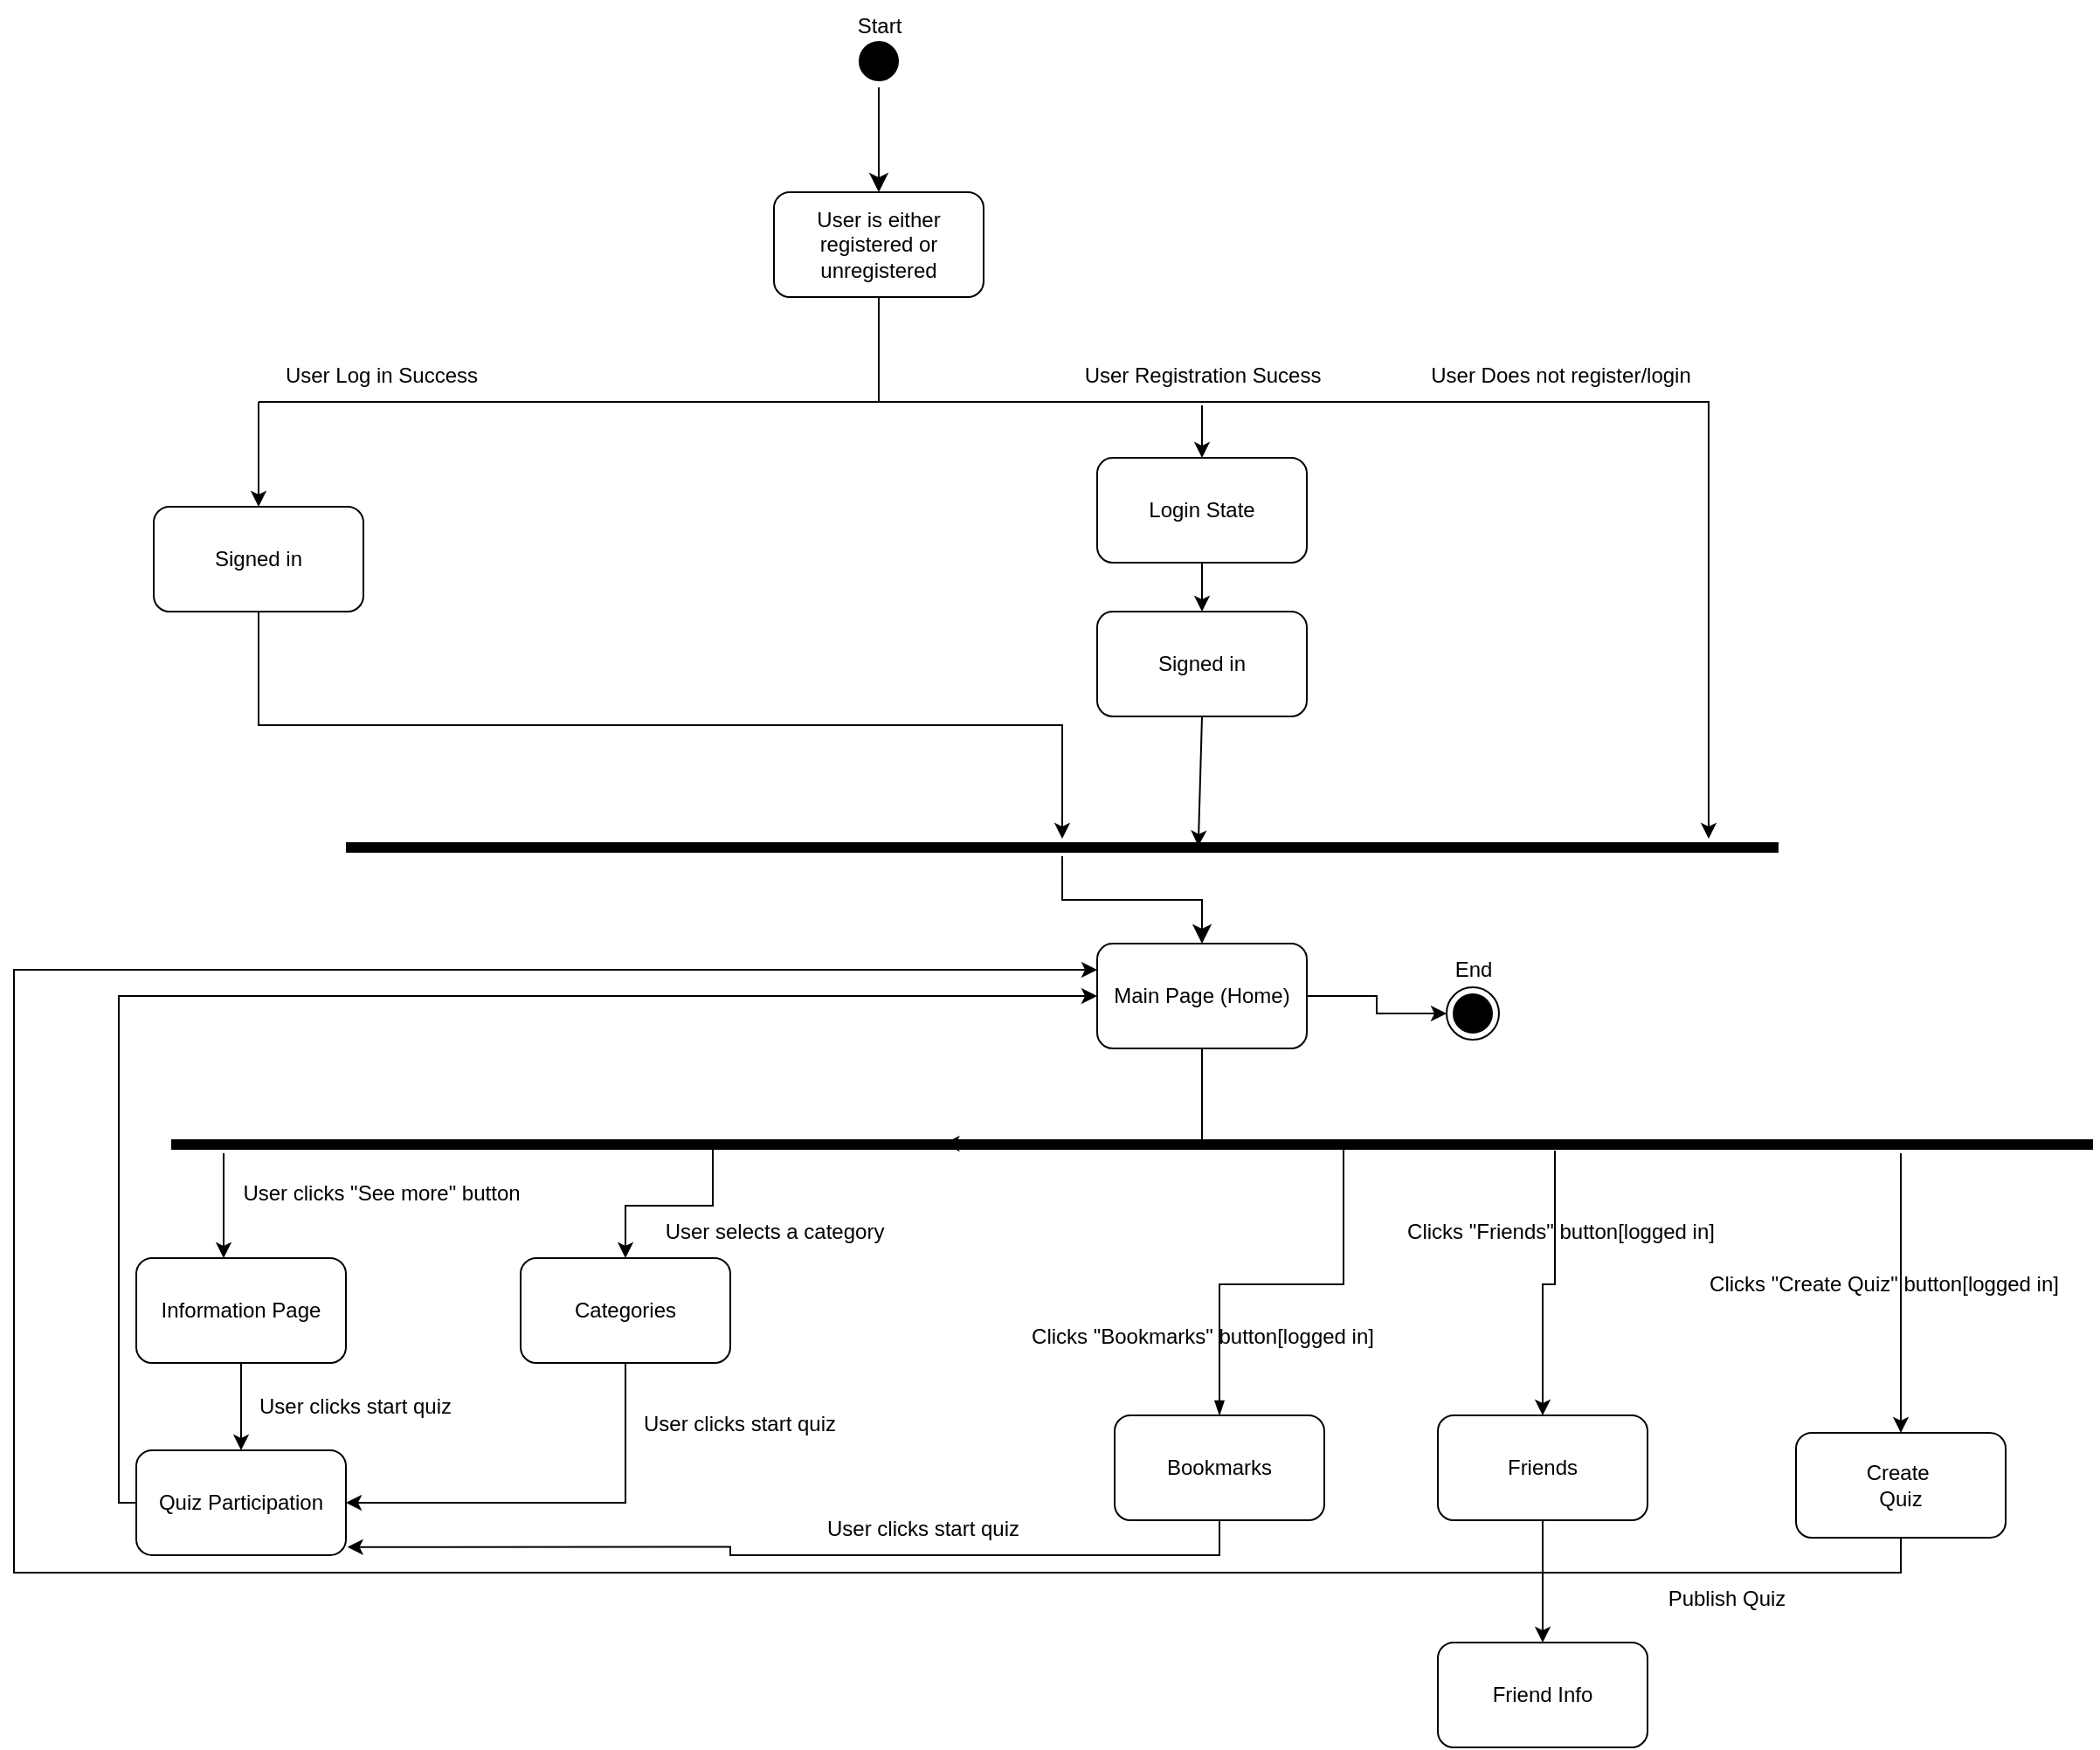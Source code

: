 <mxfile version="21.2.1" type="github">
  <diagram name="Page-1" id="9Lfv9pEum5qfzDpED2gu">
    <mxGraphModel dx="2173" dy="793" grid="1" gridSize="10" guides="1" tooltips="1" connect="1" arrows="1" fold="1" page="1" pageScale="1" pageWidth="850" pageHeight="1100" math="0" shadow="0">
      <root>
        <mxCell id="0" />
        <mxCell id="1" parent="0" />
        <mxCell id="faDCZ2szutkNi9MoBmBI-1" value="" style="ellipse;html=1;shape=startState;fillColor=#000000;strokeColor=#000000;" parent="1" vertex="1">
          <mxGeometry x="410" y="30" width="30" height="30" as="geometry" />
        </mxCell>
        <mxCell id="faDCZ2szutkNi9MoBmBI-2" value="" style="edgeStyle=orthogonalEdgeStyle;html=1;verticalAlign=bottom;endArrow=classic;endSize=8;strokeColor=#000000;rounded=0;endFill=1;" parent="1" source="faDCZ2szutkNi9MoBmBI-1" edge="1">
          <mxGeometry relative="1" as="geometry">
            <mxPoint x="425" y="120" as="targetPoint" />
          </mxGeometry>
        </mxCell>
        <mxCell id="faDCZ2szutkNi9MoBmBI-3" value="User is either registered or &lt;br&gt;unregistered" style="rounded=1;whiteSpace=wrap;html=1;" parent="1" vertex="1">
          <mxGeometry x="365" y="120" width="120" height="60" as="geometry" />
        </mxCell>
        <mxCell id="faDCZ2szutkNi9MoBmBI-4" value="" style="endArrow=none;html=1;rounded=0;entryX=0.5;entryY=1;entryDx=0;entryDy=0;" parent="1" target="faDCZ2szutkNi9MoBmBI-3" edge="1">
          <mxGeometry width="50" height="50" relative="1" as="geometry">
            <mxPoint x="425" y="240" as="sourcePoint" />
            <mxPoint x="430" y="280" as="targetPoint" />
          </mxGeometry>
        </mxCell>
        <mxCell id="faDCZ2szutkNi9MoBmBI-5" value="" style="endArrow=none;html=1;rounded=0;" parent="1" edge="1">
          <mxGeometry width="50" height="50" relative="1" as="geometry">
            <mxPoint x="510" y="240" as="sourcePoint" />
            <mxPoint x="70" y="240" as="targetPoint" />
            <Array as="points">
              <mxPoint x="300" y="240" />
            </Array>
          </mxGeometry>
        </mxCell>
        <mxCell id="faDCZ2szutkNi9MoBmBI-6" value="User Log&amp;nbsp;in Success" style="text;html=1;align=center;verticalAlign=middle;resizable=0;points=[];autosize=1;strokeColor=none;fillColor=none;" parent="1" vertex="1">
          <mxGeometry x="75" y="210" width="130" height="30" as="geometry" />
        </mxCell>
        <mxCell id="faDCZ2szutkNi9MoBmBI-7" value="User Registration Sucess" style="text;html=1;align=center;verticalAlign=middle;resizable=0;points=[];autosize=1;strokeColor=none;fillColor=none;" parent="1" vertex="1">
          <mxGeometry x="530" y="210" width="160" height="30" as="geometry" />
        </mxCell>
        <mxCell id="faDCZ2szutkNi9MoBmBI-11" value="" style="endArrow=classic;html=1;rounded=0;exitX=0.5;exitY=1;exitDx=0;exitDy=0;entryX=0.595;entryY=0.429;entryDx=0;entryDy=0;entryPerimeter=0;" parent="1" source="faDCZ2szutkNi9MoBmBI-12" target="MxwIq80tktja_db-DEHB-5" edge="1">
          <mxGeometry width="50" height="50" relative="1" as="geometry">
            <mxPoint x="160" y="442" as="sourcePoint" />
            <mxPoint x="508.0" y="482.288" as="targetPoint" />
          </mxGeometry>
        </mxCell>
        <mxCell id="faDCZ2szutkNi9MoBmBI-13" value="" style="endArrow=classic;html=1;rounded=0;exitX=0.5;exitY=1;exitDx=0;exitDy=0;" parent="1" edge="1">
          <mxGeometry width="50" height="50" relative="1" as="geometry">
            <mxPoint x="70" y="240" as="sourcePoint" />
            <mxPoint x="70" y="300" as="targetPoint" />
          </mxGeometry>
        </mxCell>
        <mxCell id="faDCZ2szutkNi9MoBmBI-25" style="edgeStyle=orthogonalEdgeStyle;rounded=0;orthogonalLoop=1;jettySize=auto;html=1;" parent="1" source="faDCZ2szutkNi9MoBmBI-14" target="MxwIq80tktja_db-DEHB-5" edge="1">
          <mxGeometry relative="1" as="geometry">
            <mxPoint x="70.0" y="470" as="targetPoint" />
          </mxGeometry>
        </mxCell>
        <mxCell id="faDCZ2szutkNi9MoBmBI-14" value="Signed in" style="rounded=1;whiteSpace=wrap;html=1;" parent="1" vertex="1">
          <mxGeometry x="10" y="300" width="120" height="60" as="geometry" />
        </mxCell>
        <mxCell id="faDCZ2szutkNi9MoBmBI-19" value="" style="endArrow=classic;html=1;rounded=0;entryX=0.5;entryY=0;entryDx=0;entryDy=0;" parent="1" target="faDCZ2szutkNi9MoBmBI-10" edge="1">
          <mxGeometry width="50" height="50" relative="1" as="geometry">
            <mxPoint x="610" y="242" as="sourcePoint" />
            <mxPoint x="610" y="270" as="targetPoint" />
          </mxGeometry>
        </mxCell>
        <mxCell id="faDCZ2szutkNi9MoBmBI-10" value="Login State" style="rounded=1;whiteSpace=wrap;html=1;" parent="1" vertex="1">
          <mxGeometry x="550" y="272" width="120" height="60" as="geometry" />
        </mxCell>
        <mxCell id="faDCZ2szutkNi9MoBmBI-20" value="" style="endArrow=classic;html=1;rounded=0;exitX=0.5;exitY=1;exitDx=0;exitDy=0;" parent="1" source="faDCZ2szutkNi9MoBmBI-10" target="faDCZ2szutkNi9MoBmBI-12" edge="1">
          <mxGeometry width="50" height="50" relative="1" as="geometry">
            <mxPoint x="510" y="332" as="sourcePoint" />
            <mxPoint x="510" y="442" as="targetPoint" />
          </mxGeometry>
        </mxCell>
        <mxCell id="faDCZ2szutkNi9MoBmBI-12" value="Signed in" style="rounded=1;whiteSpace=wrap;html=1;" parent="1" vertex="1">
          <mxGeometry x="550" y="360" width="120" height="60" as="geometry" />
        </mxCell>
        <mxCell id="MxwIq80tktja_db-DEHB-11" style="edgeStyle=orthogonalEdgeStyle;rounded=0;orthogonalLoop=1;jettySize=auto;html=1;exitX=0.5;exitY=1;exitDx=0;exitDy=0;entryX=0.402;entryY=0.45;entryDx=0;entryDy=0;entryPerimeter=0;" parent="1" source="faDCZ2szutkNi9MoBmBI-21" target="MxwIq80tktja_db-DEHB-9" edge="1">
          <mxGeometry relative="1" as="geometry">
            <mxPoint x="455" y="660" as="targetPoint" />
            <Array as="points">
              <mxPoint x="610" y="665" />
            </Array>
          </mxGeometry>
        </mxCell>
        <mxCell id="NxOrtXmVuYYOuNe3SBBX-9" style="edgeStyle=orthogonalEdgeStyle;rounded=0;orthogonalLoop=1;jettySize=auto;html=1;exitX=1;exitY=0.5;exitDx=0;exitDy=0;" parent="1" source="faDCZ2szutkNi9MoBmBI-21" target="NxOrtXmVuYYOuNe3SBBX-8" edge="1">
          <mxGeometry relative="1" as="geometry" />
        </mxCell>
        <mxCell id="faDCZ2szutkNi9MoBmBI-21" value="Main Page (Home)" style="rounded=1;whiteSpace=wrap;html=1;" parent="1" vertex="1">
          <mxGeometry x="550" y="550" width="120" height="60" as="geometry" />
        </mxCell>
        <mxCell id="faDCZ2szutkNi9MoBmBI-23" value="" style="endArrow=classic;html=1;rounded=0;" parent="1" edge="1">
          <mxGeometry width="50" height="50" relative="1" as="geometry">
            <mxPoint x="510" y="240" as="sourcePoint" />
            <mxPoint x="900" y="490" as="targetPoint" />
            <Array as="points">
              <mxPoint x="690" y="240" />
              <mxPoint x="900" y="240" />
            </Array>
          </mxGeometry>
        </mxCell>
        <mxCell id="faDCZ2szutkNi9MoBmBI-24" value="User Does not register/login" style="text;html=1;align=center;verticalAlign=middle;resizable=0;points=[];autosize=1;strokeColor=none;fillColor=none;" parent="1" vertex="1">
          <mxGeometry x="730" y="210" width="170" height="30" as="geometry" />
        </mxCell>
        <mxCell id="MxwIq80tktja_db-DEHB-5" value="" style="shape=line;html=1;strokeWidth=6;strokeColor=#000000;" parent="1" vertex="1">
          <mxGeometry x="120" y="490" width="820" height="10" as="geometry" />
        </mxCell>
        <mxCell id="MxwIq80tktja_db-DEHB-6" value="" style="edgeStyle=orthogonalEdgeStyle;html=1;verticalAlign=bottom;endArrow=classic;endSize=8;strokeColor=#000000;rounded=0;entryX=0.5;entryY=0;entryDx=0;entryDy=0;endFill=1;" parent="1" source="MxwIq80tktja_db-DEHB-5" target="faDCZ2szutkNi9MoBmBI-21" edge="1">
          <mxGeometry relative="1" as="geometry">
            <mxPoint x="510" y="570" as="targetPoint" />
          </mxGeometry>
        </mxCell>
        <mxCell id="MxwIq80tktja_db-DEHB-15" style="edgeStyle=orthogonalEdgeStyle;rounded=0;orthogonalLoop=1;jettySize=auto;html=1;" parent="1" source="MxwIq80tktja_db-DEHB-9" edge="1">
          <mxGeometry relative="1" as="geometry">
            <mxPoint x="50" y="730.0" as="targetPoint" />
            <Array as="points">
              <mxPoint x="50" y="700" />
              <mxPoint x="50" y="700" />
            </Array>
          </mxGeometry>
        </mxCell>
        <mxCell id="MxwIq80tktja_db-DEHB-9" value="" style="shape=line;html=1;strokeWidth=6;strokeColor=#000000;" parent="1" vertex="1">
          <mxGeometry x="20" y="660" width="1100" height="10" as="geometry" />
        </mxCell>
        <mxCell id="MxwIq80tktja_db-DEHB-16" value="User clicks &quot;See more&quot; button" style="text;html=1;align=center;verticalAlign=middle;resizable=0;points=[];autosize=1;strokeColor=none;fillColor=none;" parent="1" vertex="1">
          <mxGeometry x="50" y="678" width="180" height="30" as="geometry" />
        </mxCell>
        <mxCell id="MxwIq80tktja_db-DEHB-18" style="edgeStyle=orthogonalEdgeStyle;rounded=0;orthogonalLoop=1;jettySize=auto;html=1;" parent="1" source="MxwIq80tktja_db-DEHB-17" edge="1">
          <mxGeometry relative="1" as="geometry">
            <mxPoint x="60" y="840.0" as="targetPoint" />
          </mxGeometry>
        </mxCell>
        <mxCell id="MxwIq80tktja_db-DEHB-17" value="Information Page" style="rounded=1;whiteSpace=wrap;html=1;" parent="1" vertex="1">
          <mxGeometry y="730" width="120" height="60" as="geometry" />
        </mxCell>
        <mxCell id="MxwIq80tktja_db-DEHB-22" style="edgeStyle=orthogonalEdgeStyle;rounded=0;orthogonalLoop=1;jettySize=auto;html=1;entryX=0;entryY=0.5;entryDx=0;entryDy=0;" parent="1" source="MxwIq80tktja_db-DEHB-19" target="faDCZ2szutkNi9MoBmBI-21" edge="1">
          <mxGeometry relative="1" as="geometry">
            <Array as="points">
              <mxPoint x="-10" y="870" />
              <mxPoint x="-10" y="580" />
            </Array>
          </mxGeometry>
        </mxCell>
        <mxCell id="MxwIq80tktja_db-DEHB-19" value="Quiz Participation" style="rounded=1;whiteSpace=wrap;html=1;" parent="1" vertex="1">
          <mxGeometry y="840" width="120" height="60" as="geometry" />
        </mxCell>
        <mxCell id="MxwIq80tktja_db-DEHB-20" value="User clicks start quiz" style="text;html=1;align=center;verticalAlign=middle;resizable=0;points=[];autosize=1;strokeColor=none;fillColor=none;" parent="1" vertex="1">
          <mxGeometry x="60" y="800" width="130" height="30" as="geometry" />
        </mxCell>
        <mxCell id="NxOrtXmVuYYOuNe3SBBX-3" style="edgeStyle=orthogonalEdgeStyle;rounded=0;orthogonalLoop=1;jettySize=auto;html=1;exitX=0.5;exitY=0;exitDx=0;exitDy=0;startArrow=classic;startFill=1;endArrow=none;endFill=0;" parent="1" source="NxOrtXmVuYYOuNe3SBBX-1" edge="1">
          <mxGeometry relative="1" as="geometry">
            <mxPoint x="450" y="665" as="targetPoint" />
            <Array as="points">
              <mxPoint x="280" y="700" />
              <mxPoint x="330" y="700" />
              <mxPoint x="330" y="667" />
            </Array>
          </mxGeometry>
        </mxCell>
        <mxCell id="NxOrtXmVuYYOuNe3SBBX-5" style="edgeStyle=orthogonalEdgeStyle;rounded=0;orthogonalLoop=1;jettySize=auto;html=1;exitX=0.5;exitY=1;exitDx=0;exitDy=0;entryX=1;entryY=0.5;entryDx=0;entryDy=0;" parent="1" source="NxOrtXmVuYYOuNe3SBBX-1" target="MxwIq80tktja_db-DEHB-19" edge="1">
          <mxGeometry relative="1" as="geometry" />
        </mxCell>
        <mxCell id="NxOrtXmVuYYOuNe3SBBX-1" value="Categories" style="rounded=1;whiteSpace=wrap;html=1;" parent="1" vertex="1">
          <mxGeometry x="220" y="730" width="120" height="60" as="geometry" />
        </mxCell>
        <mxCell id="NxOrtXmVuYYOuNe3SBBX-4" value="User selects a category" style="text;html=1;align=center;verticalAlign=middle;resizable=0;points=[];autosize=1;strokeColor=none;fillColor=none;" parent="1" vertex="1">
          <mxGeometry x="290" y="700" width="150" height="30" as="geometry" />
        </mxCell>
        <mxCell id="NxOrtXmVuYYOuNe3SBBX-6" value="User clicks start quiz" style="text;html=1;align=center;verticalAlign=middle;resizable=0;points=[];autosize=1;strokeColor=none;fillColor=none;" parent="1" vertex="1">
          <mxGeometry x="280" y="810" width="130" height="30" as="geometry" />
        </mxCell>
        <mxCell id="NxOrtXmVuYYOuNe3SBBX-8" value="" style="ellipse;html=1;shape=endState;fillColor=#000000;strokeColor=#000000;" parent="1" vertex="1">
          <mxGeometry x="750" y="575" width="30" height="30" as="geometry" />
        </mxCell>
        <mxCell id="NxOrtXmVuYYOuNe3SBBX-10" value="Start" style="text;html=1;align=center;verticalAlign=middle;resizable=0;points=[];autosize=1;strokeColor=none;fillColor=none;" parent="1" vertex="1">
          <mxGeometry x="400" y="10" width="50" height="30" as="geometry" />
        </mxCell>
        <mxCell id="NxOrtXmVuYYOuNe3SBBX-11" value="End" style="text;html=1;align=center;verticalAlign=middle;resizable=0;points=[];autosize=1;strokeColor=none;fillColor=none;" parent="1" vertex="1">
          <mxGeometry x="745" y="550" width="40" height="30" as="geometry" />
        </mxCell>
        <mxCell id="NxOrtXmVuYYOuNe3SBBX-13" style="edgeStyle=orthogonalEdgeStyle;rounded=0;orthogonalLoop=1;jettySize=auto;html=1;exitX=0.5;exitY=0;exitDx=0;exitDy=0;entryX=0.61;entryY=0.617;entryDx=0;entryDy=0;entryPerimeter=0;endArrow=none;endFill=0;startArrow=blockThin;startFill=1;" parent="1" source="NxOrtXmVuYYOuNe3SBBX-12" target="MxwIq80tktja_db-DEHB-9" edge="1">
          <mxGeometry relative="1" as="geometry" />
        </mxCell>
        <mxCell id="NxOrtXmVuYYOuNe3SBBX-15" style="edgeStyle=orthogonalEdgeStyle;rounded=0;orthogonalLoop=1;jettySize=auto;html=1;exitX=0.5;exitY=1;exitDx=0;exitDy=0;entryX=1.007;entryY=0.922;entryDx=0;entryDy=0;entryPerimeter=0;" parent="1" source="NxOrtXmVuYYOuNe3SBBX-12" target="MxwIq80tktja_db-DEHB-19" edge="1">
          <mxGeometry relative="1" as="geometry" />
        </mxCell>
        <mxCell id="NxOrtXmVuYYOuNe3SBBX-12" value="Bookmarks" style="rounded=1;whiteSpace=wrap;html=1;" parent="1" vertex="1">
          <mxGeometry x="560" y="820" width="120" height="60" as="geometry" />
        </mxCell>
        <mxCell id="NxOrtXmVuYYOuNe3SBBX-16" value="User clicks start quiz" style="text;html=1;align=center;verticalAlign=middle;resizable=0;points=[];autosize=1;strokeColor=none;fillColor=none;" parent="1" vertex="1">
          <mxGeometry x="385" y="870" width="130" height="30" as="geometry" />
        </mxCell>
        <mxCell id="NxOrtXmVuYYOuNe3SBBX-17" value="Clicks &quot;Bookmarks&quot; button[logged in]" style="text;html=1;align=center;verticalAlign=middle;resizable=0;points=[];autosize=1;strokeColor=none;fillColor=none;" parent="1" vertex="1">
          <mxGeometry x="500" y="760" width="220" height="30" as="geometry" />
        </mxCell>
        <mxCell id="NxOrtXmVuYYOuNe3SBBX-19" style="edgeStyle=orthogonalEdgeStyle;rounded=0;orthogonalLoop=1;jettySize=auto;html=1;exitX=0.5;exitY=0;exitDx=0;exitDy=0;entryX=0.72;entryY=0.85;entryDx=0;entryDy=0;entryPerimeter=0;endArrow=none;endFill=0;startArrow=classic;startFill=1;" parent="1" source="NxOrtXmVuYYOuNe3SBBX-18" target="MxwIq80tktja_db-DEHB-9" edge="1">
          <mxGeometry relative="1" as="geometry" />
        </mxCell>
        <mxCell id="2q5HgaZDMOxVrzpdmAR0-1" style="edgeStyle=orthogonalEdgeStyle;rounded=0;orthogonalLoop=1;jettySize=auto;html=1;" edge="1" parent="1" source="NxOrtXmVuYYOuNe3SBBX-18">
          <mxGeometry relative="1" as="geometry">
            <mxPoint x="805" y="950" as="targetPoint" />
          </mxGeometry>
        </mxCell>
        <mxCell id="NxOrtXmVuYYOuNe3SBBX-18" value="Friends" style="rounded=1;whiteSpace=wrap;html=1;" parent="1" vertex="1">
          <mxGeometry x="745" y="820" width="120" height="60" as="geometry" />
        </mxCell>
        <mxCell id="NxOrtXmVuYYOuNe3SBBX-20" value="Clicks &quot;Friends&quot; button[logged in]" style="text;html=1;align=center;verticalAlign=middle;resizable=0;points=[];autosize=1;strokeColor=none;fillColor=none;" parent="1" vertex="1">
          <mxGeometry x="715" y="700" width="200" height="30" as="geometry" />
        </mxCell>
        <mxCell id="NxOrtXmVuYYOuNe3SBBX-22" style="edgeStyle=orthogonalEdgeStyle;rounded=0;orthogonalLoop=1;jettySize=auto;html=1;exitX=0.5;exitY=0;exitDx=0;exitDy=0;entryX=0.9;entryY=1;entryDx=0;entryDy=0;entryPerimeter=0;endArrow=none;endFill=0;startArrow=classic;startFill=1;" parent="1" source="NxOrtXmVuYYOuNe3SBBX-21" target="MxwIq80tktja_db-DEHB-9" edge="1">
          <mxGeometry relative="1" as="geometry" />
        </mxCell>
        <mxCell id="NxOrtXmVuYYOuNe3SBBX-24" style="edgeStyle=orthogonalEdgeStyle;rounded=0;orthogonalLoop=1;jettySize=auto;html=1;exitX=0.5;exitY=1;exitDx=0;exitDy=0;entryX=0;entryY=0.25;entryDx=0;entryDy=0;" parent="1" source="NxOrtXmVuYYOuNe3SBBX-21" target="faDCZ2szutkNi9MoBmBI-21" edge="1">
          <mxGeometry relative="1" as="geometry">
            <Array as="points">
              <mxPoint x="1010" y="910" />
              <mxPoint x="-70" y="910" />
              <mxPoint x="-70" y="565" />
            </Array>
          </mxGeometry>
        </mxCell>
        <mxCell id="NxOrtXmVuYYOuNe3SBBX-21" value="Create&amp;nbsp;&lt;br&gt;Quiz" style="rounded=1;whiteSpace=wrap;html=1;" parent="1" vertex="1">
          <mxGeometry x="950" y="830" width="120" height="60" as="geometry" />
        </mxCell>
        <mxCell id="NxOrtXmVuYYOuNe3SBBX-23" value="Clicks &quot;Create Quiz&quot; button[logged in]" style="text;html=1;align=center;verticalAlign=middle;resizable=0;points=[];autosize=1;strokeColor=none;fillColor=none;" parent="1" vertex="1">
          <mxGeometry x="890" y="730" width="220" height="30" as="geometry" />
        </mxCell>
        <mxCell id="NxOrtXmVuYYOuNe3SBBX-25" value="Publish Quiz" style="text;html=1;align=center;verticalAlign=middle;resizable=0;points=[];autosize=1;strokeColor=none;fillColor=none;" parent="1" vertex="1">
          <mxGeometry x="865" y="910" width="90" height="30" as="geometry" />
        </mxCell>
        <mxCell id="2q5HgaZDMOxVrzpdmAR0-2" value="Friend Info" style="rounded=1;whiteSpace=wrap;html=1;" vertex="1" parent="1">
          <mxGeometry x="745" y="950" width="120" height="60" as="geometry" />
        </mxCell>
      </root>
    </mxGraphModel>
  </diagram>
</mxfile>
